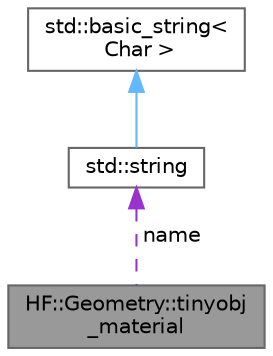 digraph "HF::Geometry::tinyobj_material"
{
 // LATEX_PDF_SIZE
  bgcolor="transparent";
  edge [fontname=Helvetica,fontsize=10,labelfontname=Helvetica,labelfontsize=10];
  node [fontname=Helvetica,fontsize=10,shape=box,height=0.2,width=0.4];
  Node1 [label="HF::Geometry::tinyobj\l_material",height=0.2,width=0.4,color="gray40", fillcolor="grey60", style="filled", fontcolor="black",tooltip=" "];
  Node2 -> Node1 [dir="back",color="darkorchid3",style="dashed",label=" name" ];
  Node2 [label="std::string",height=0.2,width=0.4,color="gray40", fillcolor="white", style="filled",tooltip=" "];
  Node3 -> Node2 [dir="back",color="steelblue1",style="solid"];
  Node3 [label="std::basic_string\<\l Char \>",height=0.2,width=0.4,color="gray40", fillcolor="white", style="filled",tooltip=" "];
}
